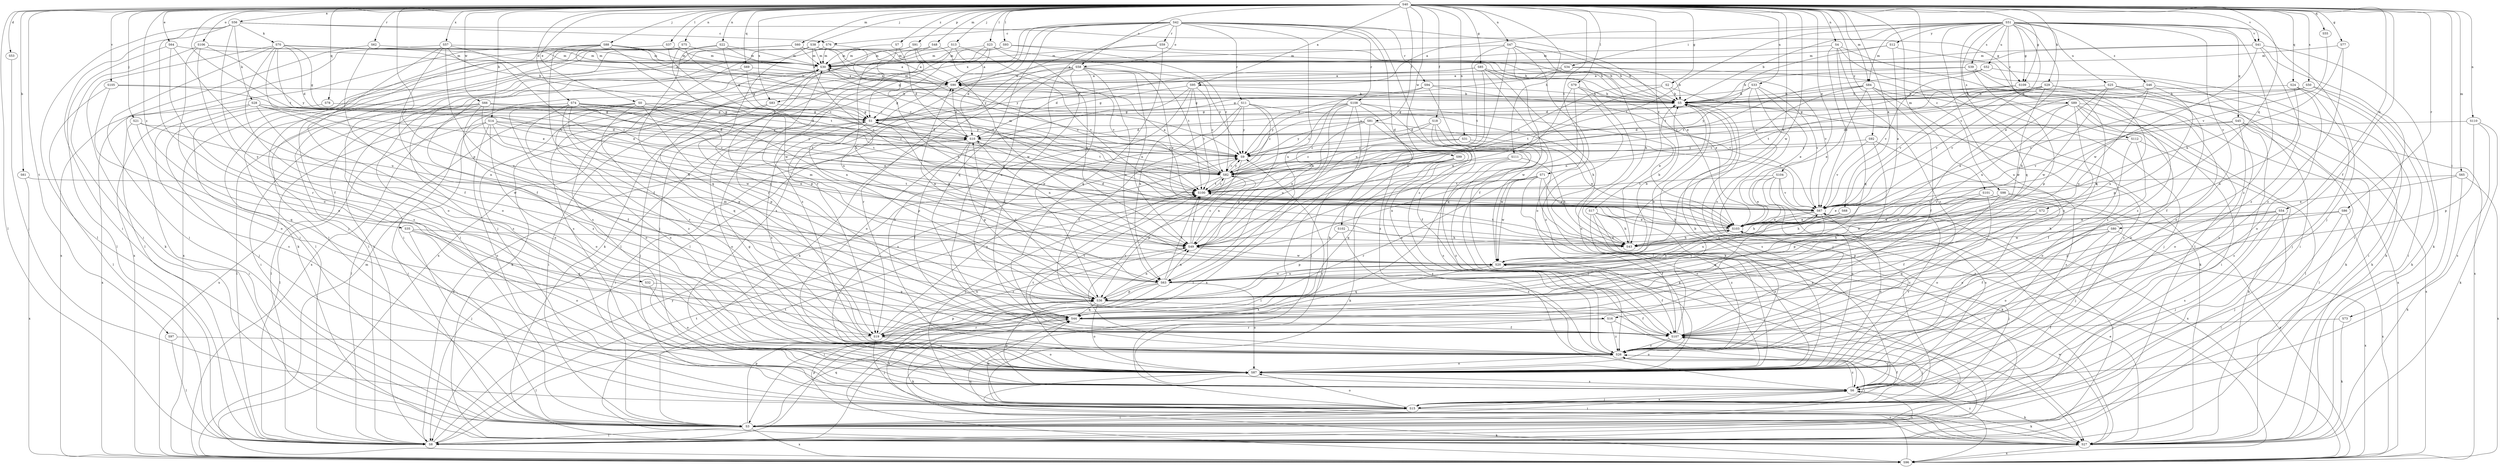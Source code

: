strict digraph  {
S40;
S51;
S42;
S56;
S68;
S95;
S90;
S61;
S14;
S5;
S98;
S89;
S76;
S82;
S74;
S53;
S102;
S10;
S64;
S0;
S104;
S103;
S18;
S81;
S107;
S77;
S2;
S85;
S109;
S1;
S111;
S43;
S73;
S34;
S3;
S38;
S21;
S13;
S88;
S15;
S29;
S70;
S28;
S27;
S37;
S79;
S93;
S23;
S8;
S48;
S65;
S60;
S101;
S84;
S30;
S54;
S75;
S47;
S110;
S4;
S22;
S31;
S49;
S106;
S58;
S87;
S91;
S36;
S24;
S55;
S69;
S72;
S78;
S45;
S44;
S62;
S86;
S11;
S94;
S108;
S59;
S19;
S50;
S112;
S39;
S6;
S71;
S97;
S100;
S33;
S25;
S52;
S16;
S63;
S105;
S41;
S80;
S67;
S66;
S99;
S20;
S57;
S83;
S96;
S92;
S12;
S32;
S9;
S35;
S17;
S7;
S46;
S26;
S40 -> S56  [label=a];
S40 -> S68  [label=a];
S40 -> S95  [label=a];
S40 -> S61  [label=b];
S40 -> S14  [label=b];
S40 -> S98  [label=c];
S40 -> S74  [label=d];
S40 -> S53  [label=d];
S40 -> S64  [label=e];
S40 -> S0  [label=e];
S40 -> S104  [label=e];
S40 -> S18  [label=f];
S40 -> S81  [label=f];
S40 -> S107  [label=f];
S40 -> S77  [label=g];
S40 -> S2  [label=g];
S40 -> S85  [label=g];
S40 -> S109  [label=g];
S40 -> S111  [label=h];
S40 -> S43  [label=h];
S40 -> S73  [label=i];
S40 -> S38  [label=j];
S40 -> S21  [label=j];
S40 -> S13  [label=j];
S40 -> S88  [label=j];
S40 -> S29  [label=k];
S40 -> S37  [label=l];
S40 -> S79  [label=l];
S40 -> S93  [label=l];
S40 -> S23  [label=l];
S40 -> S8  [label=l];
S40 -> S48  [label=m];
S40 -> S65  [label=m];
S40 -> S60  [label=m];
S40 -> S101  [label=m];
S40 -> S84  [label=m];
S40 -> S54  [label=n];
S40 -> S75  [label=n];
S40 -> S47  [label=n];
S40 -> S110  [label=n];
S40 -> S4  [label=n];
S40 -> S22  [label=n];
S40 -> S31  [label=n];
S40 -> S106  [label=o];
S40 -> S58  [label=o];
S40 -> S91  [label=p];
S40 -> S36  [label=p];
S40 -> S24  [label=q];
S40 -> S55  [label=q];
S40 -> S69  [label=q];
S40 -> S72  [label=q];
S40 -> S78  [label=q];
S40 -> S62  [label=r];
S40 -> S86  [label=r];
S40 -> S50  [label=s];
S40 -> S71  [label=t];
S40 -> S97  [label=t];
S40 -> S100  [label=t];
S40 -> S33  [label=u];
S40 -> S105  [label=v];
S40 -> S41  [label=v];
S40 -> S66  [label=w];
S40 -> S99  [label=w];
S40 -> S20  [label=w];
S40 -> S57  [label=x];
S40 -> S83  [label=x];
S40 -> S92  [label=y];
S40 -> S35  [label=z];
S40 -> S17  [label=z];
S40 -> S7  [label=z];
S51 -> S95  [label=a];
S51 -> S5  [label=b];
S51 -> S89  [label=c];
S51 -> S103  [label=e];
S51 -> S109  [label=g];
S51 -> S34  [label=i];
S51 -> S15  [label=j];
S51 -> S84  [label=m];
S51 -> S45  [label=q];
S51 -> S44  [label=q];
S51 -> S112  [label=s];
S51 -> S39  [label=s];
S51 -> S100  [label=t];
S51 -> S25  [label=u];
S51 -> S52  [label=u];
S51 -> S16  [label=u];
S51 -> S41  [label=v];
S51 -> S80  [label=v];
S51 -> S67  [label=v];
S51 -> S12  [label=y];
S51 -> S46  [label=z];
S51 -> S26  [label=z];
S42 -> S76  [label=c];
S42 -> S102  [label=d];
S42 -> S103  [label=e];
S42 -> S58  [label=o];
S42 -> S44  [label=q];
S42 -> S11  [label=r];
S42 -> S94  [label=r];
S42 -> S108  [label=r];
S42 -> S59  [label=r];
S42 -> S19  [label=r];
S42 -> S6  [label=s];
S42 -> S16  [label=u];
S42 -> S63  [label=u];
S42 -> S83  [label=x];
S42 -> S26  [label=z];
S56 -> S76  [label=c];
S56 -> S109  [label=g];
S56 -> S3  [label=i];
S56 -> S70  [label=k];
S56 -> S28  [label=k];
S56 -> S8  [label=l];
S56 -> S87  [label=o];
S56 -> S32  [label=y];
S68 -> S103  [label=e];
S68 -> S43  [label=h];
S95 -> S5  [label=b];
S95 -> S82  [label=c];
S95 -> S1  [label=g];
S95 -> S87  [label=o];
S95 -> S100  [label=t];
S95 -> S63  [label=u];
S95 -> S26  [label=z];
S90 -> S5  [label=b];
S90 -> S82  [label=c];
S90 -> S1  [label=g];
S90 -> S27  [label=k];
S90 -> S30  [label=m];
S61 -> S100  [label=t];
S61 -> S96  [label=x];
S14 -> S82  [label=c];
S14 -> S10  [label=d];
S14 -> S3  [label=i];
S14 -> S8  [label=l];
S14 -> S49  [label=n];
S14 -> S87  [label=o];
S14 -> S6  [label=s];
S14 -> S9  [label=y];
S5 -> S1  [label=g];
S5 -> S87  [label=o];
S5 -> S6  [label=s];
S98 -> S103  [label=e];
S98 -> S107  [label=f];
S98 -> S87  [label=o];
S98 -> S67  [label=v];
S98 -> S20  [label=w];
S98 -> S96  [label=x];
S89 -> S103  [label=e];
S89 -> S1  [label=g];
S89 -> S3  [label=i];
S89 -> S8  [label=l];
S89 -> S49  [label=n];
S89 -> S87  [label=o];
S89 -> S44  [label=q];
S89 -> S96  [label=x];
S76 -> S30  [label=m];
S76 -> S6  [label=s];
S76 -> S67  [label=v];
S82 -> S90  [label=a];
S82 -> S15  [label=j];
S82 -> S30  [label=m];
S82 -> S49  [label=n];
S82 -> S36  [label=p];
S82 -> S100  [label=t];
S82 -> S9  [label=y];
S74 -> S82  [label=c];
S74 -> S10  [label=d];
S74 -> S103  [label=e];
S74 -> S1  [label=g];
S74 -> S8  [label=l];
S74 -> S87  [label=o];
S74 -> S36  [label=p];
S74 -> S44  [label=q];
S74 -> S100  [label=t];
S74 -> S26  [label=z];
S53 -> S15  [label=j];
S102 -> S43  [label=h];
S102 -> S36  [label=p];
S102 -> S26  [label=z];
S10 -> S90  [label=a];
S10 -> S107  [label=f];
S10 -> S3  [label=i];
S10 -> S49  [label=n];
S10 -> S36  [label=p];
S10 -> S9  [label=y];
S64 -> S8  [label=l];
S64 -> S30  [label=m];
S64 -> S19  [label=r];
S64 -> S63  [label=u];
S0 -> S1  [label=g];
S0 -> S8  [label=l];
S0 -> S49  [label=n];
S0 -> S87  [label=o];
S0 -> S36  [label=p];
S0 -> S19  [label=r];
S0 -> S96  [label=x];
S0 -> S9  [label=y];
S104 -> S103  [label=e];
S104 -> S87  [label=o];
S104 -> S6  [label=s];
S104 -> S100  [label=t];
S104 -> S67  [label=v];
S104 -> S96  [label=x];
S103 -> S10  [label=d];
S103 -> S43  [label=h];
S103 -> S15  [label=j];
S103 -> S49  [label=n];
S18 -> S82  [label=c];
S18 -> S10  [label=d];
S18 -> S3  [label=i];
S18 -> S27  [label=k];
S18 -> S6  [label=s];
S81 -> S10  [label=d];
S81 -> S8  [label=l];
S81 -> S49  [label=n];
S81 -> S67  [label=v];
S81 -> S9  [label=y];
S81 -> S26  [label=z];
S107 -> S5  [label=b];
S107 -> S103  [label=e];
S107 -> S15  [label=j];
S107 -> S87  [label=o];
S107 -> S26  [label=z];
S77 -> S43  [label=h];
S77 -> S30  [label=m];
S77 -> S26  [label=z];
S2 -> S5  [label=b];
S2 -> S82  [label=c];
S2 -> S27  [label=k];
S2 -> S100  [label=t];
S85 -> S90  [label=a];
S85 -> S10  [label=d];
S85 -> S103  [label=e];
S85 -> S27  [label=k];
S85 -> S8  [label=l];
S85 -> S49  [label=n];
S85 -> S67  [label=v];
S109 -> S5  [label=b];
S109 -> S82  [label=c];
S109 -> S6  [label=s];
S109 -> S67  [label=v];
S1 -> S10  [label=d];
S1 -> S49  [label=n];
S1 -> S87  [label=o];
S1 -> S36  [label=p];
S1 -> S100  [label=t];
S1 -> S26  [label=z];
S111 -> S82  [label=c];
S111 -> S43  [label=h];
S111 -> S44  [label=q];
S111 -> S26  [label=z];
S43 -> S5  [label=b];
S43 -> S100  [label=t];
S73 -> S107  [label=f];
S73 -> S27  [label=k];
S34 -> S90  [label=a];
S34 -> S5  [label=b];
S34 -> S1  [label=g];
S34 -> S9  [label=y];
S34 -> S26  [label=z];
S3 -> S27  [label=k];
S3 -> S8  [label=l];
S3 -> S36  [label=p];
S3 -> S44  [label=q];
S3 -> S100  [label=t];
S3 -> S96  [label=x];
S38 -> S90  [label=a];
S38 -> S5  [label=b];
S38 -> S3  [label=i];
S38 -> S8  [label=l];
S38 -> S30  [label=m];
S38 -> S44  [label=q];
S38 -> S67  [label=v];
S21 -> S10  [label=d];
S21 -> S3  [label=i];
S21 -> S44  [label=q];
S21 -> S20  [label=w];
S13 -> S10  [label=d];
S13 -> S27  [label=k];
S13 -> S30  [label=m];
S13 -> S67  [label=v];
S13 -> S96  [label=x];
S88 -> S5  [label=b];
S88 -> S82  [label=c];
S88 -> S107  [label=f];
S88 -> S43  [label=h];
S88 -> S15  [label=j];
S88 -> S30  [label=m];
S88 -> S6  [label=s];
S88 -> S96  [label=x];
S88 -> S9  [label=y];
S15 -> S107  [label=f];
S15 -> S3  [label=i];
S15 -> S27  [label=k];
S15 -> S87  [label=o];
S15 -> S44  [label=q];
S15 -> S6  [label=s];
S29 -> S5  [label=b];
S29 -> S10  [label=d];
S29 -> S100  [label=t];
S29 -> S63  [label=u];
S29 -> S67  [label=v];
S29 -> S20  [label=w];
S29 -> S96  [label=x];
S29 -> S9  [label=y];
S70 -> S90  [label=a];
S70 -> S10  [label=d];
S70 -> S103  [label=e];
S70 -> S1  [label=g];
S70 -> S3  [label=i];
S70 -> S27  [label=k];
S70 -> S30  [label=m];
S70 -> S87  [label=o];
S70 -> S67  [label=v];
S28 -> S1  [label=g];
S28 -> S43  [label=h];
S28 -> S49  [label=n];
S28 -> S87  [label=o];
S28 -> S6  [label=s];
S28 -> S96  [label=x];
S27 -> S103  [label=e];
S27 -> S36  [label=p];
S27 -> S44  [label=q];
S27 -> S20  [label=w];
S27 -> S96  [label=x];
S37 -> S82  [label=c];
S37 -> S3  [label=i];
S37 -> S30  [label=m];
S79 -> S5  [label=b];
S79 -> S49  [label=n];
S79 -> S87  [label=o];
S79 -> S44  [label=q];
S79 -> S26  [label=z];
S93 -> S5  [label=b];
S93 -> S82  [label=c];
S93 -> S15  [label=j];
S93 -> S30  [label=m];
S23 -> S90  [label=a];
S23 -> S8  [label=l];
S23 -> S30  [label=m];
S23 -> S49  [label=n];
S23 -> S100  [label=t];
S23 -> S26  [label=z];
S8 -> S10  [label=d];
S8 -> S6  [label=s];
S8 -> S100  [label=t];
S8 -> S9  [label=y];
S48 -> S30  [label=m];
S48 -> S19  [label=r];
S48 -> S67  [label=v];
S65 -> S103  [label=e];
S65 -> S27  [label=k];
S65 -> S100  [label=t];
S65 -> S96  [label=x];
S60 -> S90  [label=a];
S60 -> S5  [label=b];
S60 -> S3  [label=i];
S60 -> S8  [label=l];
S60 -> S30  [label=m];
S60 -> S9  [label=y];
S101 -> S15  [label=j];
S101 -> S87  [label=o];
S101 -> S36  [label=p];
S101 -> S67  [label=v];
S84 -> S5  [label=b];
S84 -> S103  [label=e];
S84 -> S107  [label=f];
S84 -> S15  [label=j];
S84 -> S49  [label=n];
S84 -> S6  [label=s];
S84 -> S9  [label=y];
S30 -> S90  [label=a];
S30 -> S43  [label=h];
S30 -> S36  [label=p];
S30 -> S6  [label=s];
S30 -> S96  [label=x];
S54 -> S103  [label=e];
S54 -> S43  [label=h];
S54 -> S15  [label=j];
S54 -> S8  [label=l];
S54 -> S6  [label=s];
S54 -> S20  [label=w];
S75 -> S82  [label=c];
S75 -> S3  [label=i];
S75 -> S27  [label=k];
S75 -> S30  [label=m];
S75 -> S20  [label=w];
S75 -> S96  [label=x];
S47 -> S5  [label=b];
S47 -> S107  [label=f];
S47 -> S43  [label=h];
S47 -> S30  [label=m];
S47 -> S49  [label=n];
S47 -> S87  [label=o];
S47 -> S100  [label=t];
S110 -> S10  [label=d];
S110 -> S27  [label=k];
S110 -> S36  [label=p];
S110 -> S6  [label=s];
S4 -> S8  [label=l];
S4 -> S30  [label=m];
S4 -> S44  [label=q];
S4 -> S6  [label=s];
S4 -> S67  [label=v];
S4 -> S26  [label=z];
S22 -> S90  [label=a];
S22 -> S1  [label=g];
S22 -> S8  [label=l];
S22 -> S30  [label=m];
S22 -> S44  [label=q];
S31 -> S82  [label=c];
S31 -> S103  [label=e];
S31 -> S20  [label=w];
S31 -> S9  [label=y];
S49 -> S82  [label=c];
S49 -> S19  [label=r];
S49 -> S100  [label=t];
S49 -> S20  [label=w];
S106 -> S5  [label=b];
S106 -> S107  [label=f];
S106 -> S3  [label=i];
S106 -> S30  [label=m];
S106 -> S87  [label=o];
S106 -> S9  [label=y];
S58 -> S90  [label=a];
S58 -> S103  [label=e];
S58 -> S107  [label=f];
S58 -> S27  [label=k];
S58 -> S49  [label=n];
S58 -> S36  [label=p];
S58 -> S19  [label=r];
S58 -> S63  [label=u];
S58 -> S9  [label=y];
S58 -> S26  [label=z];
S87 -> S1  [label=g];
S87 -> S6  [label=s];
S87 -> S100  [label=t];
S87 -> S67  [label=v];
S91 -> S1  [label=g];
S91 -> S15  [label=j];
S91 -> S30  [label=m];
S91 -> S20  [label=w];
S36 -> S5  [label=b];
S36 -> S10  [label=d];
S36 -> S107  [label=f];
S36 -> S49  [label=n];
S36 -> S87  [label=o];
S36 -> S44  [label=q];
S36 -> S67  [label=v];
S24 -> S5  [label=b];
S24 -> S3  [label=i];
S24 -> S15  [label=j];
S24 -> S87  [label=o];
S24 -> S63  [label=u];
S55 -> S67  [label=v];
S69 -> S90  [label=a];
S69 -> S1  [label=g];
S69 -> S6  [label=s];
S72 -> S103  [label=e];
S72 -> S36  [label=p];
S72 -> S26  [label=z];
S78 -> S1  [label=g];
S78 -> S15  [label=j];
S45 -> S82  [label=c];
S45 -> S10  [label=d];
S45 -> S8  [label=l];
S45 -> S87  [label=o];
S45 -> S6  [label=s];
S45 -> S67  [label=v];
S45 -> S96  [label=x];
S44 -> S107  [label=f];
S44 -> S27  [label=k];
S44 -> S19  [label=r];
S44 -> S100  [label=t];
S62 -> S107  [label=f];
S62 -> S30  [label=m];
S62 -> S96  [label=x];
S86 -> S103  [label=e];
S86 -> S15  [label=j];
S86 -> S36  [label=p];
S86 -> S96  [label=x];
S11 -> S82  [label=c];
S11 -> S107  [label=f];
S11 -> S1  [label=g];
S11 -> S43  [label=h];
S11 -> S36  [label=p];
S11 -> S6  [label=s];
S11 -> S9  [label=y];
S94 -> S5  [label=b];
S94 -> S1  [label=g];
S94 -> S49  [label=n];
S94 -> S67  [label=v];
S94 -> S20  [label=w];
S108 -> S82  [label=c];
S108 -> S103  [label=e];
S108 -> S107  [label=f];
S108 -> S1  [label=g];
S108 -> S15  [label=j];
S108 -> S63  [label=u];
S108 -> S96  [label=x];
S108 -> S9  [label=y];
S108 -> S26  [label=z];
S59 -> S5  [label=b];
S59 -> S8  [label=l];
S59 -> S30  [label=m];
S59 -> S44  [label=q];
S19 -> S15  [label=j];
S19 -> S8  [label=l];
S19 -> S30  [label=m];
S19 -> S49  [label=n];
S19 -> S87  [label=o];
S19 -> S36  [label=p];
S19 -> S9  [label=y];
S50 -> S5  [label=b];
S50 -> S82  [label=c];
S50 -> S3  [label=i];
S50 -> S27  [label=k];
S50 -> S67  [label=v];
S112 -> S107  [label=f];
S112 -> S27  [label=k];
S112 -> S87  [label=o];
S112 -> S9  [label=y];
S39 -> S90  [label=a];
S39 -> S5  [label=b];
S39 -> S3  [label=i];
S39 -> S87  [label=o];
S39 -> S36  [label=p];
S6 -> S107  [label=f];
S6 -> S3  [label=i];
S6 -> S15  [label=j];
S6 -> S27  [label=k];
S6 -> S36  [label=p];
S6 -> S9  [label=y];
S6 -> S26  [label=z];
S71 -> S103  [label=e];
S71 -> S27  [label=k];
S71 -> S49  [label=n];
S71 -> S87  [label=o];
S71 -> S19  [label=r];
S71 -> S100  [label=t];
S71 -> S20  [label=w];
S97 -> S8  [label=l];
S97 -> S26  [label=z];
S100 -> S82  [label=c];
S100 -> S67  [label=v];
S33 -> S5  [label=b];
S33 -> S103  [label=e];
S33 -> S1  [label=g];
S33 -> S15  [label=j];
S33 -> S67  [label=v];
S33 -> S96  [label=x];
S25 -> S5  [label=b];
S25 -> S107  [label=f];
S25 -> S43  [label=h];
S25 -> S27  [label=k];
S25 -> S20  [label=w];
S52 -> S90  [label=a];
S52 -> S27  [label=k];
S52 -> S100  [label=t];
S52 -> S67  [label=v];
S16 -> S8  [label=l];
S16 -> S19  [label=r];
S16 -> S26  [label=z];
S63 -> S90  [label=a];
S63 -> S103  [label=e];
S63 -> S3  [label=i];
S63 -> S27  [label=k];
S63 -> S30  [label=m];
S63 -> S49  [label=n];
S63 -> S87  [label=o];
S63 -> S36  [label=p];
S63 -> S100  [label=t];
S63 -> S20  [label=w];
S105 -> S5  [label=b];
S105 -> S82  [label=c];
S105 -> S8  [label=l];
S105 -> S87  [label=o];
S41 -> S90  [label=a];
S41 -> S3  [label=i];
S41 -> S27  [label=k];
S41 -> S30  [label=m];
S41 -> S20  [label=w];
S41 -> S26  [label=z];
S80 -> S107  [label=f];
S80 -> S43  [label=h];
S80 -> S87  [label=o];
S80 -> S44  [label=q];
S80 -> S96  [label=x];
S67 -> S103  [label=e];
S67 -> S1  [label=g];
S67 -> S43  [label=h];
S67 -> S8  [label=l];
S67 -> S87  [label=o];
S67 -> S44  [label=q];
S67 -> S63  [label=u];
S66 -> S107  [label=f];
S66 -> S1  [label=g];
S66 -> S3  [label=i];
S66 -> S8  [label=l];
S66 -> S100  [label=t];
S66 -> S20  [label=w];
S66 -> S9  [label=y];
S66 -> S26  [label=z];
S99 -> S82  [label=c];
S99 -> S27  [label=k];
S99 -> S8  [label=l];
S99 -> S6  [label=s];
S99 -> S96  [label=x];
S20 -> S5  [label=b];
S20 -> S107  [label=f];
S20 -> S44  [label=q];
S20 -> S63  [label=u];
S57 -> S103  [label=e];
S57 -> S107  [label=f];
S57 -> S8  [label=l];
S57 -> S30  [label=m];
S57 -> S87  [label=o];
S57 -> S100  [label=t];
S57 -> S63  [label=u];
S83 -> S1  [label=g];
S83 -> S3  [label=i];
S83 -> S15  [label=j];
S96 -> S30  [label=m];
S96 -> S87  [label=o];
S96 -> S26  [label=z];
S92 -> S19  [label=r];
S92 -> S6  [label=s];
S92 -> S67  [label=v];
S92 -> S9  [label=y];
S12 -> S103  [label=e];
S12 -> S30  [label=m];
S12 -> S44  [label=q];
S12 -> S100  [label=t];
S32 -> S87  [label=o];
S32 -> S36  [label=p];
S9 -> S82  [label=c];
S9 -> S26  [label=z];
S35 -> S43  [label=h];
S35 -> S15  [label=j];
S35 -> S87  [label=o];
S35 -> S44  [label=q];
S17 -> S103  [label=e];
S17 -> S107  [label=f];
S17 -> S43  [label=h];
S17 -> S3  [label=i];
S17 -> S87  [label=o];
S17 -> S26  [label=z];
S7 -> S10  [label=d];
S7 -> S30  [label=m];
S7 -> S63  [label=u];
S46 -> S5  [label=b];
S46 -> S27  [label=k];
S46 -> S36  [label=p];
S46 -> S63  [label=u];
S46 -> S67  [label=v];
S26 -> S5  [label=b];
S26 -> S3  [label=i];
S26 -> S87  [label=o];
}

